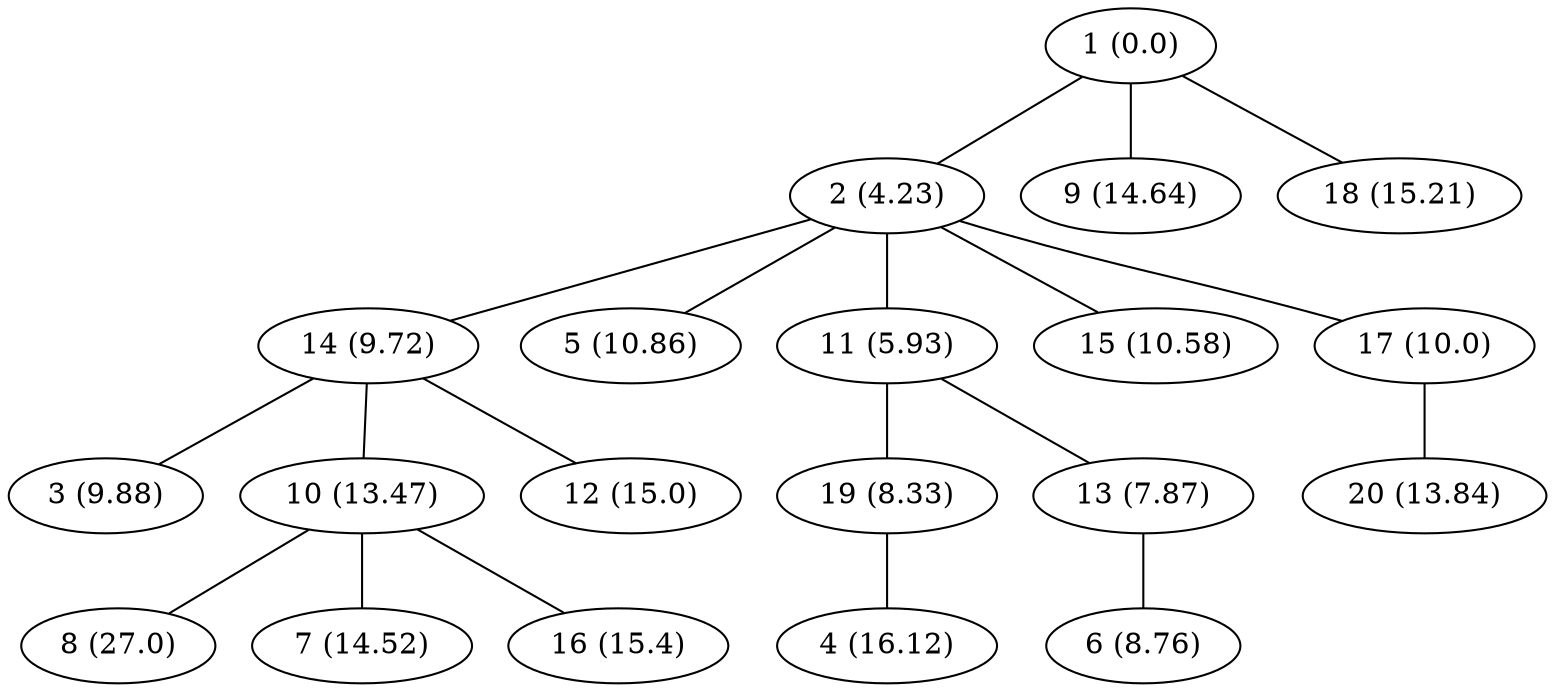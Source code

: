 graph dijkstra_Geografico{
1--2
14--3
19--4
2--5
13--6
10--8
1--9
14--10
2--11
14--12
11--13
2--14
2--15
1--18
11--19
10--7
10--16
2--17
17--20
2 [label="2 (4.23)"]
3 [label="3 (9.88)"]
4 [label="4 (16.12)"]
5 [label="5 (10.86)"]
6 [label="6 (8.76)"]
8 [label="8 (27.0)"]
9 [label="9 (14.64)"]
10 [label="10 (13.47)"]
11 [label="11 (5.93)"]
12 [label="12 (15.0)"]
13 [label="13 (7.87)"]
14 [label="14 (9.72)"]
15 [label="15 (10.58)"]
18 [label="18 (15.21)"]
19 [label="19 (8.33)"]
7 [label="7 (14.52)"]
16 [label="16 (15.4)"]
17 [label="17 (10.0)"]
20 [label="20 (13.84)"]
1 [label="1 (0.0)"]
}
